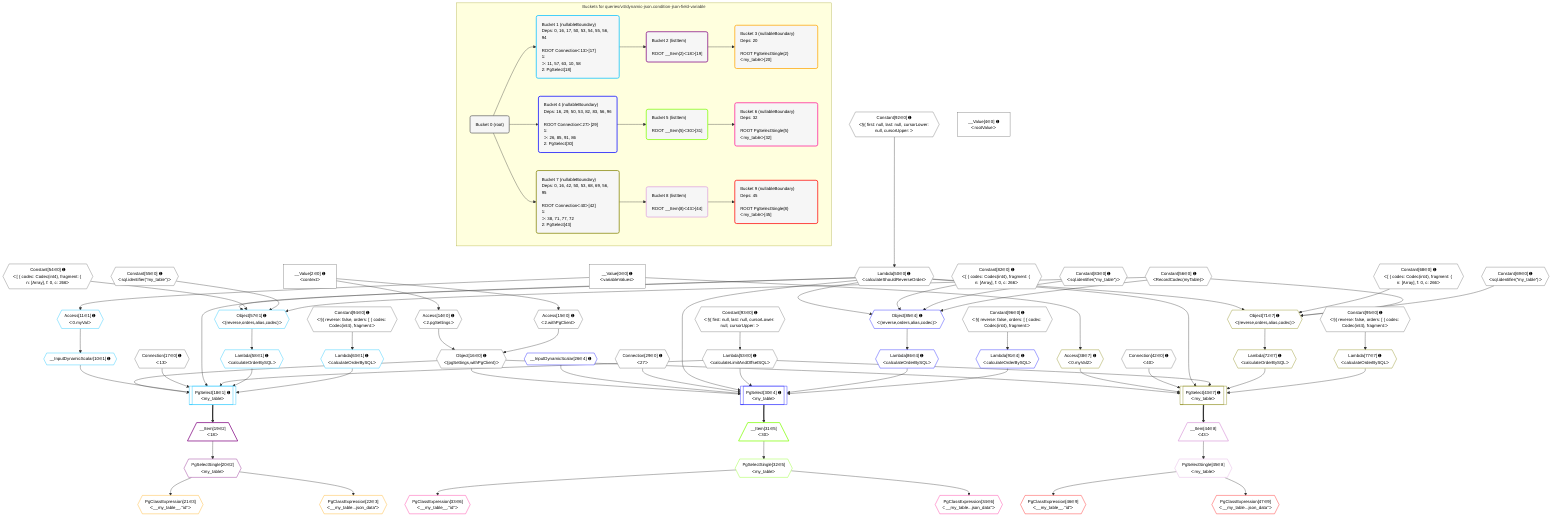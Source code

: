 %%{init: {'themeVariables': { 'fontSize': '12px'}}}%%
graph TD
    classDef path fill:#eee,stroke:#000,color:#000
    classDef plan fill:#fff,stroke-width:1px,color:#000
    classDef itemplan fill:#fff,stroke-width:2px,color:#000
    classDef unbatchedplan fill:#dff,stroke-width:1px,color:#000
    classDef sideeffectplan fill:#fcc,stroke-width:2px,color:#000
    classDef bucket fill:#f6f6f6,color:#000,stroke-width:2px,text-align:left


    %% plan dependencies
    Object16{{"Object[16∈0] ➊<br />ᐸ{pgSettings,withPgClient}ᐳ"}}:::plan
    Access14{{"Access[14∈0] ➊<br />ᐸ2.pgSettingsᐳ"}}:::plan
    Access15{{"Access[15∈0] ➊<br />ᐸ2.withPgClientᐳ"}}:::plan
    Access14 & Access15 --> Object16
    __Value2["__Value[2∈0] ➊<br />ᐸcontextᐳ"]:::plan
    __Value2 --> Access14
    __Value2 --> Access15
    Lambda50{{"Lambda[50∈0] ➊<br />ᐸcalculateShouldReverseOrderᐳ"}}:::plan
    Constant92{{"Constant[92∈0] ➊<br />ᐸ§{ first: null, last: null, cursorLower: null, cursorUpper: ᐳ"}}:::plan
    Constant92 --> Lambda50
    Lambda53{{"Lambda[53∈0] ➊<br />ᐸcalculateLimitAndOffsetSQLᐳ"}}:::plan
    Constant93{{"Constant[93∈0] ➊<br />ᐸ§{ first: null, last: null, cursorLower: null, cursorUpper: ᐳ"}}:::plan
    Constant93 --> Lambda53
    __Value0["__Value[0∈0] ➊<br />ᐸvariableValuesᐳ"]:::plan
    __Value4["__Value[4∈0] ➊<br />ᐸrootValueᐳ"]:::plan
    Connection17{{"Connection[17∈0] ➊<br />ᐸ13ᐳ"}}:::plan
    Connection29{{"Connection[29∈0] ➊<br />ᐸ27ᐳ"}}:::plan
    Connection42{{"Connection[42∈0] ➊<br />ᐸ40ᐳ"}}:::plan
    Constant54{{"Constant[54∈0] ➊<br />ᐸ[ { codec: Codec(int4), fragment: { n: [Array], f: 0, c: 266ᐳ"}}:::plan
    Constant55{{"Constant[55∈0] ➊<br />ᐸsql.identifier(”my_table”)ᐳ"}}:::plan
    Constant56{{"Constant[56∈0] ➊<br />ᐸRecordCodec(myTable)ᐳ"}}:::plan
    Constant68{{"Constant[68∈0] ➊<br />ᐸ[ { codec: Codec(int4), fragment: { n: [Array], f: 0, c: 266ᐳ"}}:::plan
    Constant69{{"Constant[69∈0] ➊<br />ᐸsql.identifier(”my_table”)ᐳ"}}:::plan
    Constant82{{"Constant[82∈0] ➊<br />ᐸ[ { codec: Codec(int4), fragment: { n: [Array], f: 0, c: 266ᐳ"}}:::plan
    Constant83{{"Constant[83∈0] ➊<br />ᐸsql.identifier(”my_table”)ᐳ"}}:::plan
    Constant94{{"Constant[94∈0] ➊<br />ᐸ§{ reverse: false, orders: [ { codec: Codec(int4), fragment:ᐳ"}}:::plan
    Constant95{{"Constant[95∈0] ➊<br />ᐸ§{ reverse: false, orders: [ { codec: Codec(int4), fragment:ᐳ"}}:::plan
    Constant96{{"Constant[96∈0] ➊<br />ᐸ§{ reverse: false, orders: [ { codec: Codec(int4), fragment:ᐳ"}}:::plan
    PgSelect18[["PgSelect[18∈1] ➊<br />ᐸmy_tableᐳ"]]:::plan
    __InputDynamicScalar10{{"__InputDynamicScalar[10∈1] ➊"}}:::plan
    Lambda58{{"Lambda[58∈1] ➊<br />ᐸcalculateOrderBySQLᐳ"}}:::plan
    Lambda63{{"Lambda[63∈1] ➊<br />ᐸcalculateOrderBySQLᐳ"}}:::plan
    Object16 & __InputDynamicScalar10 & Connection17 & Lambda50 & Lambda53 & Lambda58 & Lambda63 --> PgSelect18
    Object57{{"Object[57∈1] ➊<br />ᐸ{reverse,orders,alias,codec}ᐳ"}}:::plan
    Lambda50 & Constant54 & Constant55 & Constant56 --> Object57
    Access11{{"Access[11∈1] ➊<br />ᐸ0.myValᐳ"}}:::plan
    Access11 --> __InputDynamicScalar10
    __Value0 --> Access11
    Object57 --> Lambda58
    Constant94 --> Lambda63
    __Item19[/"__Item[19∈2]<br />ᐸ18ᐳ"\]:::itemplan
    PgSelect18 ==> __Item19
    PgSelectSingle20{{"PgSelectSingle[20∈2]<br />ᐸmy_tableᐳ"}}:::plan
    __Item19 --> PgSelectSingle20
    PgClassExpression21{{"PgClassExpression[21∈3]<br />ᐸ__my_table__.”id”ᐳ"}}:::plan
    PgSelectSingle20 --> PgClassExpression21
    PgClassExpression22{{"PgClassExpression[22∈3]<br />ᐸ__my_table...json_data”ᐳ"}}:::plan
    PgSelectSingle20 --> PgClassExpression22
    PgSelect30[["PgSelect[30∈4] ➊<br />ᐸmy_tableᐳ"]]:::plan
    __InputDynamicScalar26{{"__InputDynamicScalar[26∈4] ➊"}}:::plan
    Lambda86{{"Lambda[86∈4] ➊<br />ᐸcalculateOrderBySQLᐳ"}}:::plan
    Lambda91{{"Lambda[91∈4] ➊<br />ᐸcalculateOrderBySQLᐳ"}}:::plan
    Object16 & __InputDynamicScalar26 & Connection29 & Lambda50 & Lambda53 & Lambda86 & Lambda91 --> PgSelect30
    Object85{{"Object[85∈4] ➊<br />ᐸ{reverse,orders,alias,codec}ᐳ"}}:::plan
    Lambda50 & Constant82 & Constant83 & Constant56 --> Object85
    Object85 --> Lambda86
    Constant96 --> Lambda91
    __Item31[/"__Item[31∈5]<br />ᐸ30ᐳ"\]:::itemplan
    PgSelect30 ==> __Item31
    PgSelectSingle32{{"PgSelectSingle[32∈5]<br />ᐸmy_tableᐳ"}}:::plan
    __Item31 --> PgSelectSingle32
    PgClassExpression33{{"PgClassExpression[33∈6]<br />ᐸ__my_table__.”id”ᐳ"}}:::plan
    PgSelectSingle32 --> PgClassExpression33
    PgClassExpression34{{"PgClassExpression[34∈6]<br />ᐸ__my_table...json_data”ᐳ"}}:::plan
    PgSelectSingle32 --> PgClassExpression34
    PgSelect43[["PgSelect[43∈7] ➊<br />ᐸmy_tableᐳ"]]:::plan
    Access38{{"Access[38∈7] ➊<br />ᐸ0.myVal2ᐳ"}}:::plan
    Lambda72{{"Lambda[72∈7] ➊<br />ᐸcalculateOrderBySQLᐳ"}}:::plan
    Lambda77{{"Lambda[77∈7] ➊<br />ᐸcalculateOrderBySQLᐳ"}}:::plan
    Object16 & Access38 & Connection42 & Lambda50 & Lambda53 & Lambda72 & Lambda77 --> PgSelect43
    Object71{{"Object[71∈7] ➊<br />ᐸ{reverse,orders,alias,codec}ᐳ"}}:::plan
    Lambda50 & Constant68 & Constant69 & Constant56 --> Object71
    __Value0 --> Access38
    Object71 --> Lambda72
    Constant95 --> Lambda77
    __Item44[/"__Item[44∈8]<br />ᐸ43ᐳ"\]:::itemplan
    PgSelect43 ==> __Item44
    PgSelectSingle45{{"PgSelectSingle[45∈8]<br />ᐸmy_tableᐳ"}}:::plan
    __Item44 --> PgSelectSingle45
    PgClassExpression46{{"PgClassExpression[46∈9]<br />ᐸ__my_table__.”id”ᐳ"}}:::plan
    PgSelectSingle45 --> PgClassExpression46
    PgClassExpression47{{"PgClassExpression[47∈9]<br />ᐸ__my_table...json_data”ᐳ"}}:::plan
    PgSelectSingle45 --> PgClassExpression47

    %% define steps

    subgraph "Buckets for queries/v4/dynamic-json.condition-json-field-variable"
    Bucket0("Bucket 0 (root)"):::bucket
    classDef bucket0 stroke:#696969
    class Bucket0,__Value0,__Value2,__Value4,Access14,Access15,Object16,Connection17,Connection29,Connection42,Lambda50,Lambda53,Constant54,Constant55,Constant56,Constant68,Constant69,Constant82,Constant83,Constant92,Constant93,Constant94,Constant95,Constant96 bucket0
    Bucket1("Bucket 1 (nullableBoundary)<br />Deps: 0, 16, 17, 50, 53, 54, 55, 56, 94<br /><br />ROOT Connectionᐸ13ᐳ[17]<br />1: <br />ᐳ: 11, 57, 63, 10, 58<br />2: PgSelect[18]"):::bucket
    classDef bucket1 stroke:#00bfff
    class Bucket1,__InputDynamicScalar10,Access11,PgSelect18,Object57,Lambda58,Lambda63 bucket1
    Bucket2("Bucket 2 (listItem)<br /><br />ROOT __Item{2}ᐸ18ᐳ[19]"):::bucket
    classDef bucket2 stroke:#7f007f
    class Bucket2,__Item19,PgSelectSingle20 bucket2
    Bucket3("Bucket 3 (nullableBoundary)<br />Deps: 20<br /><br />ROOT PgSelectSingle{2}ᐸmy_tableᐳ[20]"):::bucket
    classDef bucket3 stroke:#ffa500
    class Bucket3,PgClassExpression21,PgClassExpression22 bucket3
    Bucket4("Bucket 4 (nullableBoundary)<br />Deps: 16, 29, 50, 53, 82, 83, 56, 96<br /><br />ROOT Connectionᐸ27ᐳ[29]<br />1: <br />ᐳ: 26, 85, 91, 86<br />2: PgSelect[30]"):::bucket
    classDef bucket4 stroke:#0000ff
    class Bucket4,__InputDynamicScalar26,PgSelect30,Object85,Lambda86,Lambda91 bucket4
    Bucket5("Bucket 5 (listItem)<br /><br />ROOT __Item{5}ᐸ30ᐳ[31]"):::bucket
    classDef bucket5 stroke:#7fff00
    class Bucket5,__Item31,PgSelectSingle32 bucket5
    Bucket6("Bucket 6 (nullableBoundary)<br />Deps: 32<br /><br />ROOT PgSelectSingle{5}ᐸmy_tableᐳ[32]"):::bucket
    classDef bucket6 stroke:#ff1493
    class Bucket6,PgClassExpression33,PgClassExpression34 bucket6
    Bucket7("Bucket 7 (nullableBoundary)<br />Deps: 0, 16, 42, 50, 53, 68, 69, 56, 95<br /><br />ROOT Connectionᐸ40ᐳ[42]<br />1: <br />ᐳ: 38, 71, 77, 72<br />2: PgSelect[43]"):::bucket
    classDef bucket7 stroke:#808000
    class Bucket7,Access38,PgSelect43,Object71,Lambda72,Lambda77 bucket7
    Bucket8("Bucket 8 (listItem)<br /><br />ROOT __Item{8}ᐸ43ᐳ[44]"):::bucket
    classDef bucket8 stroke:#dda0dd
    class Bucket8,__Item44,PgSelectSingle45 bucket8
    Bucket9("Bucket 9 (nullableBoundary)<br />Deps: 45<br /><br />ROOT PgSelectSingle{8}ᐸmy_tableᐳ[45]"):::bucket
    classDef bucket9 stroke:#ff0000
    class Bucket9,PgClassExpression46,PgClassExpression47 bucket9
    Bucket0 --> Bucket1 & Bucket4 & Bucket7
    Bucket1 --> Bucket2
    Bucket2 --> Bucket3
    Bucket4 --> Bucket5
    Bucket5 --> Bucket6
    Bucket7 --> Bucket8
    Bucket8 --> Bucket9
    end